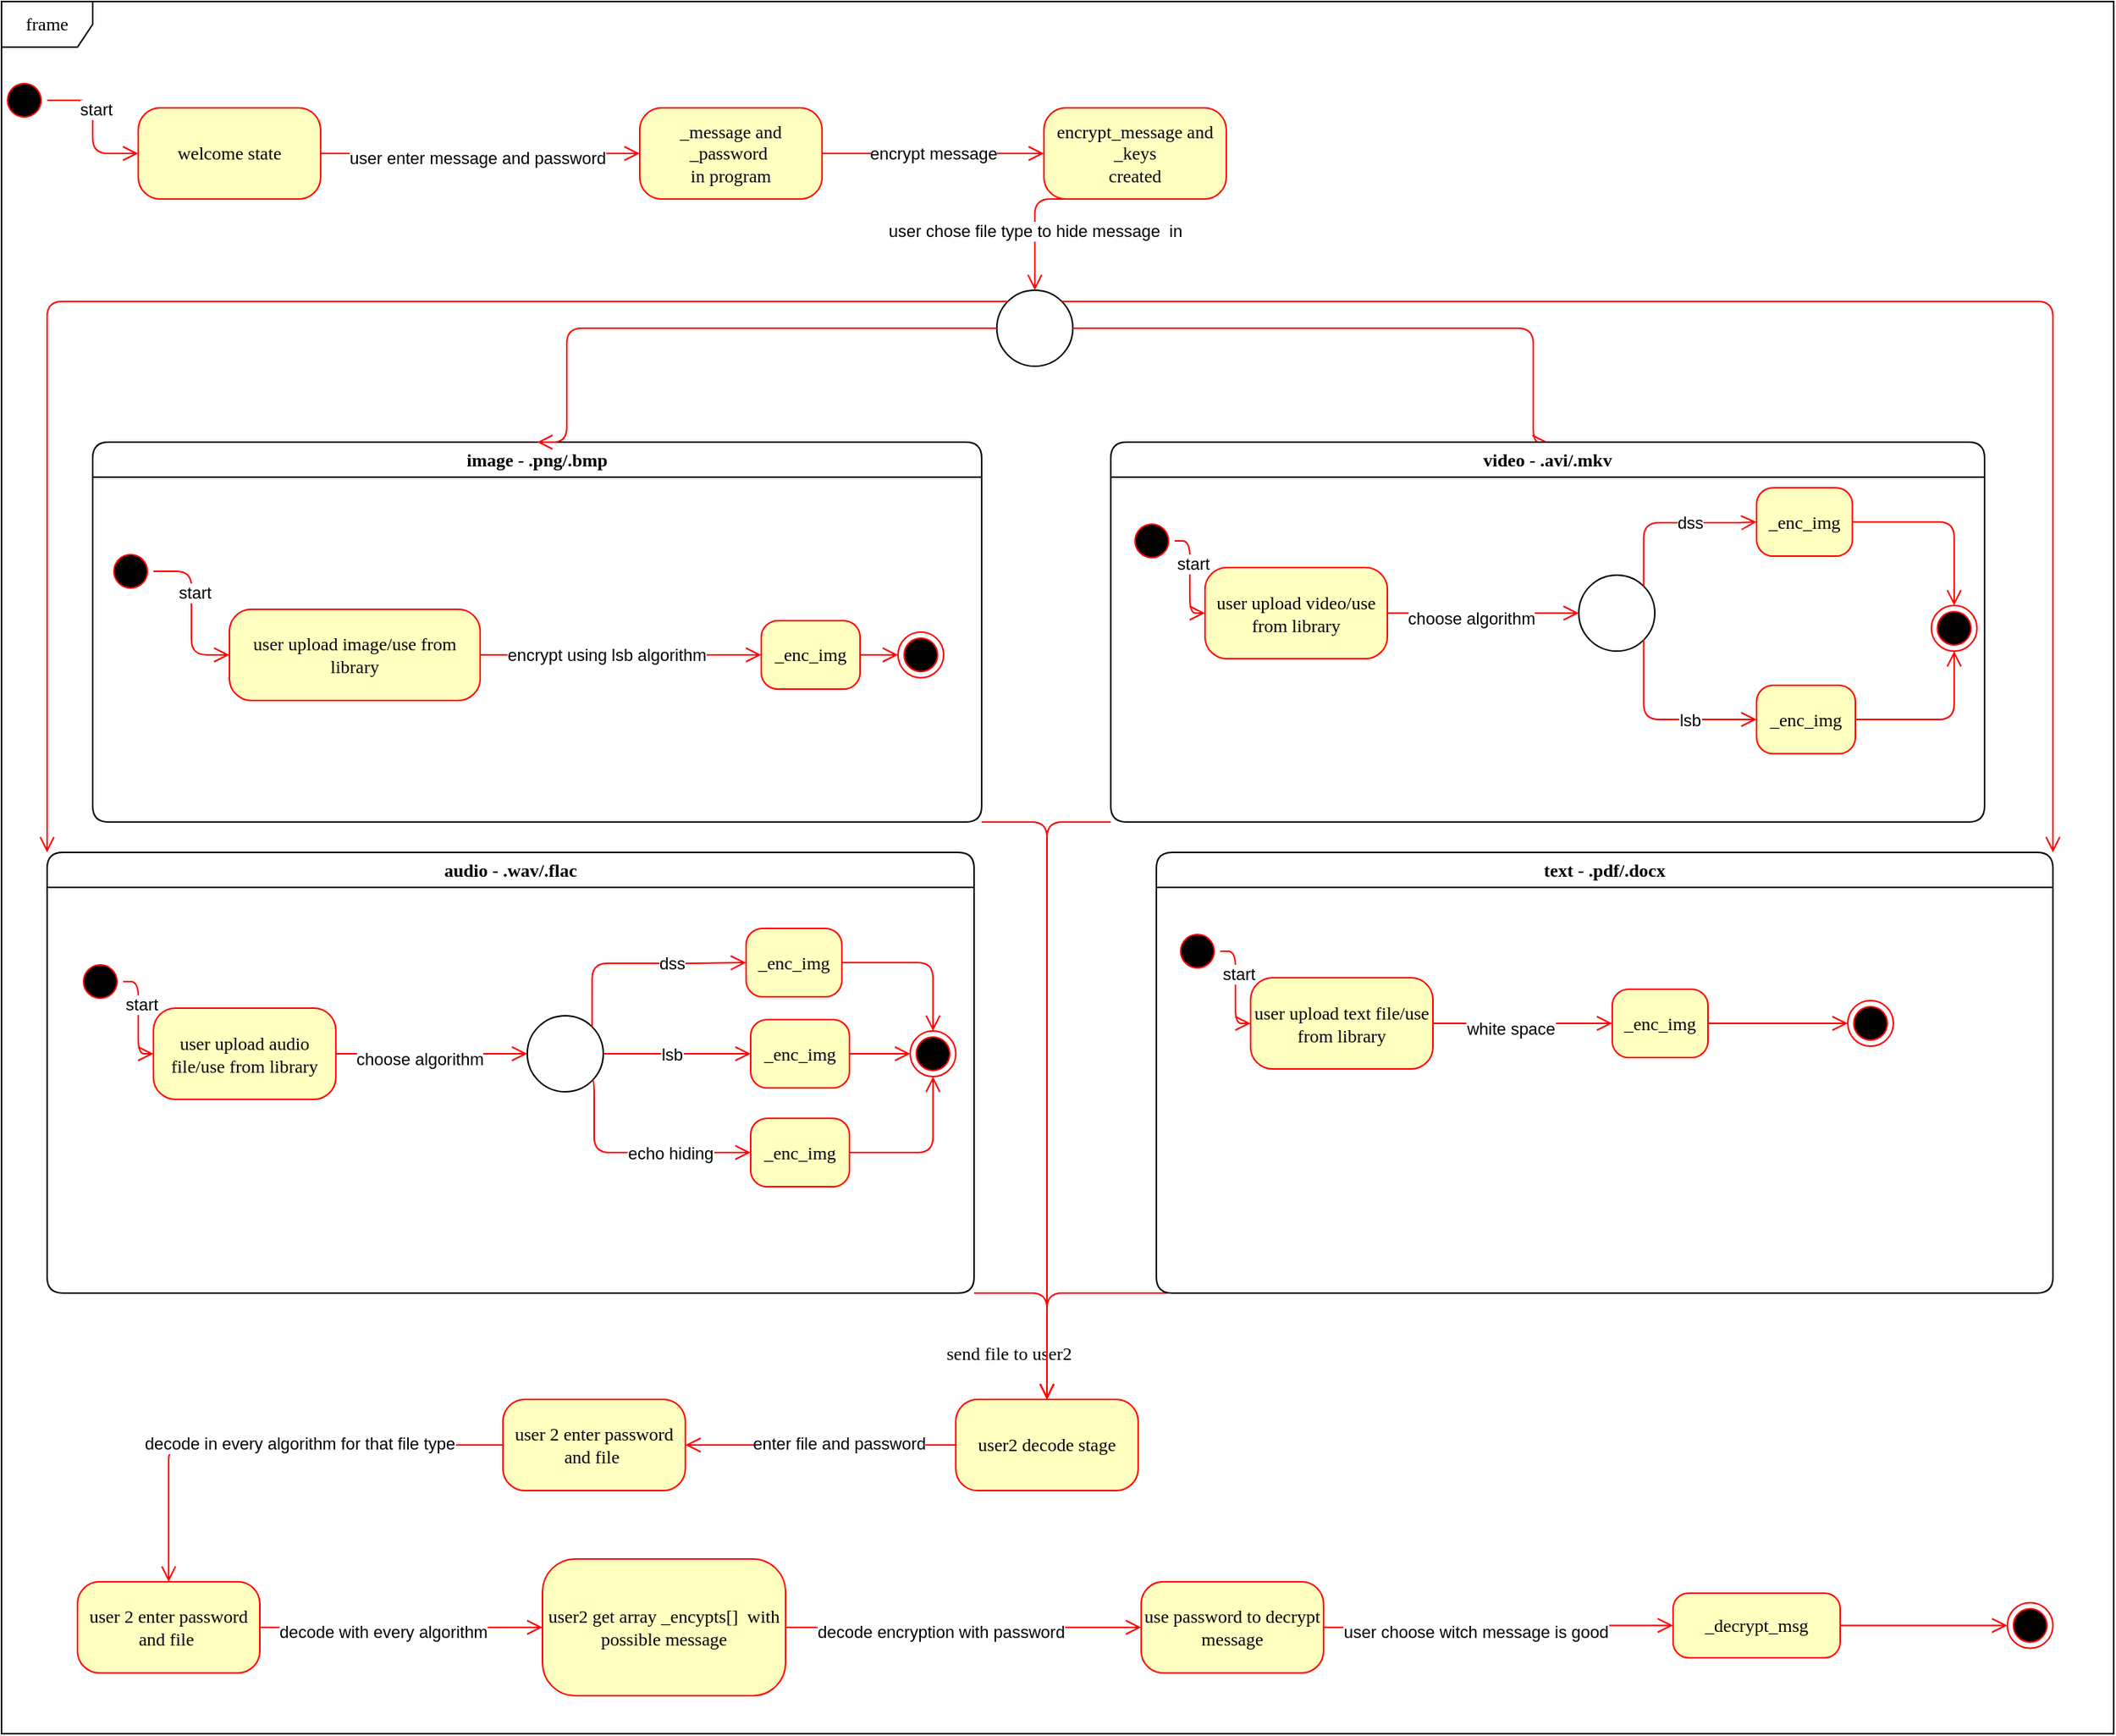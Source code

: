 <mxfile version="27.0.9">
  <diagram name="Page-1" id="58cdce13-f638-feb5-8d6f-7d28b1aa9fa0">
    <mxGraphModel dx="2684" dy="834" grid="1" gridSize="10" guides="1" tooltips="1" connect="1" arrows="1" fold="0" page="1" pageScale="1" pageWidth="1100" pageHeight="850" background="none" math="0" shadow="0">
      <root>
        <mxCell id="0" />
        <mxCell id="1" parent="0" />
        <mxCell id="2a3bc250acf0617d-8" value="frame" style="shape=umlFrame;whiteSpace=wrap;html=1;rounded=1;shadow=0;comic=0;labelBackgroundColor=none;strokeWidth=1;fontFamily=Verdana;fontSize=12;align=center;" parent="1" vertex="1">
          <mxGeometry x="-170" y="50" width="1390" height="1140" as="geometry" />
        </mxCell>
        <mxCell id="382b91b5511bd0f7-1" value="" style="ellipse;html=1;shape=startState;fillColor=#000000;strokeColor=#ff0000;rounded=1;shadow=0;comic=0;labelBackgroundColor=none;fontFamily=Verdana;fontSize=12;fontColor=#000000;align=center;direction=south;" parent="1" vertex="1">
          <mxGeometry x="-170" y="100" width="30" height="30" as="geometry" />
        </mxCell>
        <mxCell id="382b91b5511bd0f7-6" value="welcome state" style="rounded=1;whiteSpace=wrap;html=1;arcSize=24;fillColor=#ffffc0;strokeColor=#ff0000;shadow=0;comic=0;labelBackgroundColor=none;fontFamily=Verdana;fontSize=12;fontColor=#000000;align=center;" parent="1" vertex="1">
          <mxGeometry x="-80" y="120" width="120" height="60" as="geometry" />
        </mxCell>
        <mxCell id="3cde6dad864a17aa-3" style="edgeStyle=orthogonalEdgeStyle;html=1;exitX=1;exitY=0.5;entryX=0;entryY=0.5;labelBackgroundColor=none;endArrow=open;endSize=8;strokeColor=#ff0000;fontFamily=Verdana;fontSize=12;align=left;exitDx=0;exitDy=0;entryDx=0;entryDy=0;" parent="1" source="382b91b5511bd0f7-7" target="382b91b5511bd0f7-9" edge="1">
          <mxGeometry relative="1" as="geometry" />
        </mxCell>
        <mxCell id="bnfIQaxyl0gTqHExW7aB-7" value="encrypt message" style="edgeLabel;html=1;align=center;verticalAlign=middle;resizable=0;points=[];" parent="3cde6dad864a17aa-3" vertex="1" connectable="0">
          <mxGeometry x="-0.423" relative="1" as="geometry">
            <mxPoint x="31" as="offset" />
          </mxGeometry>
        </mxCell>
        <mxCell id="382b91b5511bd0f7-7" value="_message and _password&amp;nbsp;&lt;div&gt;in program&lt;/div&gt;" style="rounded=1;whiteSpace=wrap;html=1;arcSize=24;fillColor=#ffffc0;strokeColor=#ff0000;shadow=0;comic=0;labelBackgroundColor=none;fontFamily=Verdana;fontSize=12;fontColor=#000000;align=center;" parent="1" vertex="1">
          <mxGeometry x="250" y="120" width="120" height="60" as="geometry" />
        </mxCell>
        <mxCell id="382b91b5511bd0f7-9" value="encrypt_message and _keys&lt;div&gt;created&lt;/div&gt;" style="rounded=1;whiteSpace=wrap;html=1;arcSize=24;fillColor=#ffffc0;strokeColor=#ff0000;shadow=0;comic=0;labelBackgroundColor=none;fontFamily=Verdana;fontSize=12;fontColor=#000000;align=center;" parent="1" vertex="1">
          <mxGeometry x="516" y="120" width="120" height="60" as="geometry" />
        </mxCell>
        <mxCell id="2a3bc250acf0617d-9" style="edgeStyle=orthogonalEdgeStyle;html=1;labelBackgroundColor=none;endArrow=open;endSize=8;strokeColor=#ff0000;fontFamily=Verdana;fontSize=12;align=left;" parent="1" source="382b91b5511bd0f7-1" target="382b91b5511bd0f7-6" edge="1">
          <mxGeometry relative="1" as="geometry" />
        </mxCell>
        <mxCell id="bnfIQaxyl0gTqHExW7aB-6" value="start" style="edgeLabel;html=1;align=center;verticalAlign=middle;resizable=0;points=[];" parent="2a3bc250acf0617d-9" vertex="1" connectable="0">
          <mxGeometry x="-0.257" y="2" relative="1" as="geometry">
            <mxPoint as="offset" />
          </mxGeometry>
        </mxCell>
        <mxCell id="2a3bc250acf0617d-10" style="edgeStyle=orthogonalEdgeStyle;html=1;labelBackgroundColor=none;endArrow=open;endSize=8;strokeColor=#ff0000;fontFamily=Verdana;fontSize=12;align=left;entryX=0;entryY=0.5;exitX=1;exitY=0.5;exitDx=0;exitDy=0;" parent="1" source="382b91b5511bd0f7-6" target="382b91b5511bd0f7-7" edge="1">
          <mxGeometry relative="1" as="geometry" />
        </mxCell>
        <mxCell id="bnfIQaxyl0gTqHExW7aB-5" value="user enter message and password" style="edgeLabel;html=1;align=center;verticalAlign=middle;resizable=0;points=[];" parent="2a3bc250acf0617d-10" vertex="1" connectable="0">
          <mxGeometry x="-0.025" y="-3" relative="1" as="geometry">
            <mxPoint as="offset" />
          </mxGeometry>
        </mxCell>
        <mxCell id="bnfIQaxyl0gTqHExW7aB-8" value="" style="ellipse;whiteSpace=wrap;html=1;aspect=fixed;" parent="1" vertex="1">
          <mxGeometry x="485" y="240" width="50" height="50" as="geometry" />
        </mxCell>
        <mxCell id="bnfIQaxyl0gTqHExW7aB-9" style="edgeStyle=elbowEdgeStyle;html=1;labelBackgroundColor=none;endArrow=open;endSize=8;strokeColor=#ff0000;fontFamily=Verdana;fontSize=12;align=left;exitX=0.5;exitY=1;exitDx=0;exitDy=0;entryX=0.5;entryY=0;entryDx=0;entryDy=0;elbow=horizontal;" parent="1" source="382b91b5511bd0f7-9" target="bnfIQaxyl0gTqHExW7aB-8" edge="1">
          <mxGeometry relative="1" as="geometry">
            <mxPoint x="770" y="202.5" as="sourcePoint" />
            <mxPoint x="770" y="327.5" as="targetPoint" />
            <Array as="points">
              <mxPoint x="510" y="210" />
            </Array>
          </mxGeometry>
        </mxCell>
        <mxCell id="bnfIQaxyl0gTqHExW7aB-10" value="user chose file type to hide message&amp;nbsp; in" style="edgeLabel;html=1;align=center;verticalAlign=middle;resizable=0;points=[];" parent="bnfIQaxyl0gTqHExW7aB-9" vertex="1" connectable="0">
          <mxGeometry x="0.275" relative="1" as="geometry">
            <mxPoint y="6" as="offset" />
          </mxGeometry>
        </mxCell>
        <mxCell id="bnfIQaxyl0gTqHExW7aB-13" value="image - .png/.bmp" style="swimlane;whiteSpace=wrap;html=1;rounded=1;shadow=0;comic=0;labelBackgroundColor=none;strokeWidth=1;fontFamily=Verdana;fontSize=12;align=center;" parent="1" vertex="1">
          <mxGeometry x="-110" y="340" width="585" height="250" as="geometry" />
        </mxCell>
        <mxCell id="bnfIQaxyl0gTqHExW7aB-14" value="user upload image/use from library" style="rounded=1;whiteSpace=wrap;html=1;arcSize=24;fillColor=#ffffc0;strokeColor=#ff0000;shadow=0;comic=0;labelBackgroundColor=none;fontFamily=Verdana;fontSize=12;fontColor=#000000;align=center;" parent="bnfIQaxyl0gTqHExW7aB-13" vertex="1">
          <mxGeometry x="90" y="110" width="165" height="60" as="geometry" />
        </mxCell>
        <mxCell id="bnfIQaxyl0gTqHExW7aB-24" value="" style="ellipse;html=1;shape=startState;fillColor=#000000;strokeColor=#ff0000;rounded=1;shadow=0;comic=0;labelBackgroundColor=none;fontFamily=Verdana;fontSize=12;fontColor=#000000;align=center;direction=south;" parent="bnfIQaxyl0gTqHExW7aB-13" vertex="1">
          <mxGeometry x="10" y="70" width="30" height="30" as="geometry" />
        </mxCell>
        <mxCell id="bnfIQaxyl0gTqHExW7aB-25" style="edgeStyle=orthogonalEdgeStyle;html=1;labelBackgroundColor=none;endArrow=open;endSize=8;strokeColor=#ff0000;fontFamily=Verdana;fontSize=12;align=left;entryX=0;entryY=0.5;entryDx=0;entryDy=0;" parent="bnfIQaxyl0gTqHExW7aB-13" source="bnfIQaxyl0gTqHExW7aB-24" target="bnfIQaxyl0gTqHExW7aB-14" edge="1">
          <mxGeometry relative="1" as="geometry">
            <mxPoint x="250" y="45" as="targetPoint" />
          </mxGeometry>
        </mxCell>
        <mxCell id="bnfIQaxyl0gTqHExW7aB-26" value="start" style="edgeLabel;html=1;align=center;verticalAlign=middle;resizable=0;points=[];" parent="bnfIQaxyl0gTqHExW7aB-25" vertex="1" connectable="0">
          <mxGeometry x="-0.257" y="2" relative="1" as="geometry">
            <mxPoint as="offset" />
          </mxGeometry>
        </mxCell>
        <mxCell id="bnfIQaxyl0gTqHExW7aB-32" value="_enc_img" style="rounded=1;whiteSpace=wrap;html=1;arcSize=24;fillColor=#ffffc0;strokeColor=#ff0000;shadow=0;comic=0;labelBackgroundColor=none;fontFamily=Verdana;fontSize=12;fontColor=#000000;align=center;" parent="bnfIQaxyl0gTqHExW7aB-13" vertex="1">
          <mxGeometry x="440" y="117.5" width="65" height="45" as="geometry" />
        </mxCell>
        <mxCell id="bnfIQaxyl0gTqHExW7aB-35" style="edgeStyle=orthogonalEdgeStyle;html=1;labelBackgroundColor=none;endArrow=open;endSize=8;strokeColor=#ff0000;fontFamily=Verdana;fontSize=12;align=left;entryX=0;entryY=0.5;entryDx=0;entryDy=0;exitX=1;exitY=0.5;exitDx=0;exitDy=0;" parent="bnfIQaxyl0gTqHExW7aB-13" source="bnfIQaxyl0gTqHExW7aB-14" target="bnfIQaxyl0gTqHExW7aB-32" edge="1">
          <mxGeometry relative="1" as="geometry">
            <mxPoint x="230" y="120" as="targetPoint" />
            <mxPoint x="235" y="135" as="sourcePoint" />
          </mxGeometry>
        </mxCell>
        <mxCell id="bnfIQaxyl0gTqHExW7aB-37" value="encrypt using lsb algorithm" style="edgeLabel;html=1;align=center;verticalAlign=middle;resizable=0;points=[];" parent="bnfIQaxyl0gTqHExW7aB-35" vertex="1" connectable="0">
          <mxGeometry x="-0.125" y="-5" relative="1" as="geometry">
            <mxPoint x="2" y="-5" as="offset" />
          </mxGeometry>
        </mxCell>
        <mxCell id="bnfIQaxyl0gTqHExW7aB-39" value="" style="ellipse;html=1;shape=endState;fillColor=#000000;strokeColor=#ff0000;rounded=1;shadow=0;comic=0;labelBackgroundColor=none;fontFamily=Verdana;fontSize=12;fontColor=#000000;align=center;" parent="bnfIQaxyl0gTqHExW7aB-13" vertex="1">
          <mxGeometry x="530" y="125" width="30" height="30" as="geometry" />
        </mxCell>
        <mxCell id="e0onVrtWX7vfqXptZFm4-30" style="edgeStyle=orthogonalEdgeStyle;html=1;labelBackgroundColor=none;endArrow=open;endSize=8;strokeColor=#ff0000;fontFamily=Verdana;fontSize=12;align=left;entryX=0;entryY=0.5;entryDx=0;entryDy=0;exitX=1;exitY=0.5;exitDx=0;exitDy=0;" edge="1" parent="bnfIQaxyl0gTqHExW7aB-13" source="bnfIQaxyl0gTqHExW7aB-32" target="bnfIQaxyl0gTqHExW7aB-39">
          <mxGeometry relative="1" as="geometry">
            <mxPoint x="440" y="150" as="targetPoint" />
            <mxPoint x="385" y="100" as="sourcePoint" />
          </mxGeometry>
        </mxCell>
        <mxCell id="bnfIQaxyl0gTqHExW7aB-15" value="audio - .wav/.flac" style="swimlane;whiteSpace=wrap;html=1;rounded=1;shadow=0;comic=0;labelBackgroundColor=none;strokeWidth=1;fontFamily=Verdana;fontSize=12;align=center;" parent="1" vertex="1">
          <mxGeometry x="-140" y="610" width="610" height="290" as="geometry" />
        </mxCell>
        <mxCell id="e0onVrtWX7vfqXptZFm4-23" value="_enc_img" style="rounded=1;whiteSpace=wrap;html=1;arcSize=24;fillColor=#ffffc0;strokeColor=#ff0000;shadow=0;comic=0;labelBackgroundColor=none;fontFamily=Verdana;fontSize=12;fontColor=#000000;align=center;" vertex="1" parent="bnfIQaxyl0gTqHExW7aB-15">
          <mxGeometry x="460" y="50" width="63" height="45" as="geometry" />
        </mxCell>
        <mxCell id="e0onVrtWX7vfqXptZFm4-17" value="" style="ellipse;html=1;shape=startState;fillColor=#000000;strokeColor=#ff0000;rounded=1;shadow=0;comic=0;labelBackgroundColor=none;fontFamily=Verdana;fontSize=12;fontColor=#000000;align=center;direction=south;" vertex="1" parent="bnfIQaxyl0gTqHExW7aB-15">
          <mxGeometry x="20" y="70" width="30" height="30" as="geometry" />
        </mxCell>
        <mxCell id="e0onVrtWX7vfqXptZFm4-16" value="user upload audio file/use from library" style="rounded=1;whiteSpace=wrap;html=1;arcSize=24;fillColor=#ffffc0;strokeColor=#ff0000;shadow=0;comic=0;labelBackgroundColor=none;fontFamily=Verdana;fontSize=12;fontColor=#000000;align=center;" vertex="1" parent="bnfIQaxyl0gTqHExW7aB-15">
          <mxGeometry x="70" y="102.5" width="120" height="60" as="geometry" />
        </mxCell>
        <mxCell id="e0onVrtWX7vfqXptZFm4-18" style="edgeStyle=orthogonalEdgeStyle;html=1;labelBackgroundColor=none;endArrow=open;endSize=8;strokeColor=#ff0000;fontFamily=Verdana;fontSize=12;align=left;entryX=0;entryY=0.5;entryDx=0;entryDy=0;" edge="1" parent="bnfIQaxyl0gTqHExW7aB-15" source="e0onVrtWX7vfqXptZFm4-17" target="e0onVrtWX7vfqXptZFm4-16">
          <mxGeometry relative="1" as="geometry">
            <mxPoint x="290" y="85" as="targetPoint" />
          </mxGeometry>
        </mxCell>
        <mxCell id="e0onVrtWX7vfqXptZFm4-19" value="start" style="edgeLabel;html=1;align=center;verticalAlign=middle;resizable=0;points=[];" vertex="1" connectable="0" parent="e0onVrtWX7vfqXptZFm4-18">
          <mxGeometry x="-0.257" y="2" relative="1" as="geometry">
            <mxPoint as="offset" />
          </mxGeometry>
        </mxCell>
        <mxCell id="e0onVrtWX7vfqXptZFm4-197" value="" style="ellipse;html=1;shape=endState;fillColor=#000000;strokeColor=#ff0000;rounded=1;shadow=0;comic=0;labelBackgroundColor=none;fontFamily=Verdana;fontSize=12;fontColor=#000000;align=center;" vertex="1" parent="bnfIQaxyl0gTqHExW7aB-15">
          <mxGeometry x="568" y="117.5" width="30" height="30" as="geometry" />
        </mxCell>
        <mxCell id="e0onVrtWX7vfqXptZFm4-199" style="edgeStyle=orthogonalEdgeStyle;html=1;labelBackgroundColor=none;endArrow=open;endSize=8;strokeColor=#ff0000;fontFamily=Verdana;fontSize=12;align=left;entryX=0.5;entryY=0;entryDx=0;entryDy=0;exitX=1;exitY=0.5;exitDx=0;exitDy=0;" edge="1" parent="bnfIQaxyl0gTqHExW7aB-15" source="e0onVrtWX7vfqXptZFm4-23" target="e0onVrtWX7vfqXptZFm4-197">
          <mxGeometry relative="1" as="geometry">
            <mxPoint x="590" y="100" as="targetPoint" />
            <mxPoint x="550" y="100" as="sourcePoint" />
          </mxGeometry>
        </mxCell>
        <mxCell id="bnfIQaxyl0gTqHExW7aB-19" style="edgeStyle=elbowEdgeStyle;html=1;labelBackgroundColor=none;endArrow=open;endSize=8;strokeColor=#ff0000;fontFamily=Verdana;fontSize=12;align=left;exitX=0;exitY=0.5;exitDx=0;exitDy=0;entryX=0.5;entryY=0;entryDx=0;entryDy=0;elbow=horizontal;" parent="1" source="bnfIQaxyl0gTqHExW7aB-8" target="bnfIQaxyl0gTqHExW7aB-13" edge="1">
          <mxGeometry relative="1" as="geometry">
            <mxPoint x="710" y="245" as="sourcePoint" />
            <mxPoint x="710" y="325" as="targetPoint" />
            <Array as="points">
              <mxPoint x="202" y="310" />
            </Array>
          </mxGeometry>
        </mxCell>
        <mxCell id="bnfIQaxyl0gTqHExW7aB-21" style="edgeStyle=elbowEdgeStyle;html=1;labelBackgroundColor=none;endArrow=open;endSize=8;strokeColor=#ff0000;fontFamily=Verdana;fontSize=12;align=left;exitX=0;exitY=0;exitDx=0;exitDy=0;entryX=0;entryY=0;entryDx=0;entryDy=0;elbow=horizontal;" parent="1" source="bnfIQaxyl0gTqHExW7aB-8" target="bnfIQaxyl0gTqHExW7aB-15" edge="1">
          <mxGeometry relative="1" as="geometry">
            <mxPoint x="580" y="250" as="sourcePoint" />
            <mxPoint x="488" y="305" as="targetPoint" />
            <Array as="points">
              <mxPoint x="-140" y="440" />
            </Array>
          </mxGeometry>
        </mxCell>
        <mxCell id="bnfIQaxyl0gTqHExW7aB-22" style="edgeStyle=elbowEdgeStyle;html=1;labelBackgroundColor=none;endArrow=open;endSize=8;strokeColor=#ff0000;fontFamily=Verdana;fontSize=12;align=left;exitX=1;exitY=0.5;exitDx=0;exitDy=0;entryX=0.5;entryY=0;entryDx=0;entryDy=0;elbow=horizontal;" parent="1" source="bnfIQaxyl0gTqHExW7aB-8" target="bnfIQaxyl0gTqHExW7aB-17" edge="1">
          <mxGeometry relative="1" as="geometry">
            <mxPoint x="812" y="300" as="sourcePoint" />
            <mxPoint x="720" y="355" as="targetPoint" />
            <Array as="points">
              <mxPoint x="838" y="310" />
            </Array>
          </mxGeometry>
        </mxCell>
        <mxCell id="bnfIQaxyl0gTqHExW7aB-23" style="edgeStyle=elbowEdgeStyle;html=1;labelBackgroundColor=none;endArrow=open;endSize=8;strokeColor=#ff0000;fontFamily=Verdana;fontSize=12;align=left;exitX=1;exitY=0;exitDx=0;exitDy=0;entryX=1;entryY=0;entryDx=0;entryDy=0;elbow=horizontal;" parent="1" source="bnfIQaxyl0gTqHExW7aB-8" target="e0onVrtWX7vfqXptZFm4-175" edge="1">
          <mxGeometry relative="1" as="geometry">
            <mxPoint x="1032" y="300" as="sourcePoint" />
            <mxPoint x="2140" y="610" as="targetPoint" />
            <Array as="points">
              <mxPoint x="1180" y="470" />
            </Array>
          </mxGeometry>
        </mxCell>
        <mxCell id="bnfIQaxyl0gTqHExW7aB-44" value="send file to user2" style="edgeStyle=orthogonalEdgeStyle;html=1;labelBackgroundColor=none;endArrow=open;endSize=8;strokeColor=#ff0000;fontFamily=Verdana;fontSize=12;align=left;entryX=0.5;entryY=0;entryDx=0;entryDy=0;exitX=1;exitY=1;exitDx=0;exitDy=0;" parent="1" edge="1">
          <mxGeometry x="0.79" y="-68" relative="1" as="geometry">
            <mxPoint x="518" y="986.0" as="targetPoint" />
            <mxPoint x="475" y="590" as="sourcePoint" />
            <Array as="points">
              <mxPoint x="518" y="590" />
            </Array>
            <mxPoint as="offset" />
          </mxGeometry>
        </mxCell>
        <mxCell id="bnfIQaxyl0gTqHExW7aB-45" value="user2 decode stage" style="rounded=1;whiteSpace=wrap;html=1;arcSize=24;fillColor=#ffffc0;strokeColor=#ff0000;shadow=0;comic=0;labelBackgroundColor=none;fontFamily=Verdana;fontSize=12;fontColor=#000000;align=center;" parent="1" vertex="1">
          <mxGeometry x="458" y="970" width="120" height="60" as="geometry" />
        </mxCell>
        <mxCell id="bnfIQaxyl0gTqHExW7aB-17" value="video - .avi/.mkv" style="swimlane;whiteSpace=wrap;html=1;rounded=1;shadow=0;comic=0;labelBackgroundColor=none;strokeWidth=1;fontFamily=Verdana;fontSize=12;align=center;" parent="1" vertex="1">
          <mxGeometry x="560" y="340" width="575" height="250" as="geometry" />
        </mxCell>
        <mxCell id="e0onVrtWX7vfqXptZFm4-110" value="_enc_img" style="rounded=1;whiteSpace=wrap;html=1;arcSize=24;fillColor=#ffffc0;strokeColor=#ff0000;shadow=0;comic=0;labelBackgroundColor=none;fontFamily=Verdana;fontSize=12;fontColor=#000000;align=center;" vertex="1" parent="bnfIQaxyl0gTqHExW7aB-17">
          <mxGeometry x="425" y="30" width="63" height="45" as="geometry" />
        </mxCell>
        <mxCell id="e0onVrtWX7vfqXptZFm4-111" value="" style="ellipse;html=1;shape=startState;fillColor=#000000;strokeColor=#ff0000;rounded=1;shadow=0;comic=0;labelBackgroundColor=none;fontFamily=Verdana;fontSize=12;fontColor=#000000;align=center;direction=south;" vertex="1" parent="bnfIQaxyl0gTqHExW7aB-17">
          <mxGeometry x="12" y="50" width="30" height="30" as="geometry" />
        </mxCell>
        <mxCell id="e0onVrtWX7vfqXptZFm4-112" value="user upload video/use from library" style="rounded=1;whiteSpace=wrap;html=1;arcSize=24;fillColor=#ffffc0;strokeColor=#ff0000;shadow=0;comic=0;labelBackgroundColor=none;fontFamily=Verdana;fontSize=12;fontColor=#000000;align=center;" vertex="1" parent="bnfIQaxyl0gTqHExW7aB-17">
          <mxGeometry x="62" y="82.5" width="120" height="60" as="geometry" />
        </mxCell>
        <mxCell id="e0onVrtWX7vfqXptZFm4-113" style="edgeStyle=orthogonalEdgeStyle;html=1;labelBackgroundColor=none;endArrow=open;endSize=8;strokeColor=#ff0000;fontFamily=Verdana;fontSize=12;align=left;entryX=0;entryY=0.5;entryDx=0;entryDy=0;" edge="1" parent="bnfIQaxyl0gTqHExW7aB-17" source="e0onVrtWX7vfqXptZFm4-111" target="e0onVrtWX7vfqXptZFm4-112">
          <mxGeometry relative="1" as="geometry">
            <mxPoint x="282" y="65" as="targetPoint" />
          </mxGeometry>
        </mxCell>
        <mxCell id="e0onVrtWX7vfqXptZFm4-114" value="start" style="edgeLabel;html=1;align=center;verticalAlign=middle;resizable=0;points=[];" vertex="1" connectable="0" parent="e0onVrtWX7vfqXptZFm4-113">
          <mxGeometry x="-0.257" y="2" relative="1" as="geometry">
            <mxPoint as="offset" />
          </mxGeometry>
        </mxCell>
        <mxCell id="e0onVrtWX7vfqXptZFm4-115" value="_enc_img" style="rounded=1;whiteSpace=wrap;html=1;arcSize=24;fillColor=#ffffc0;strokeColor=#ff0000;shadow=0;comic=0;labelBackgroundColor=none;fontFamily=Verdana;fontSize=12;fontColor=#000000;align=center;" vertex="1" parent="bnfIQaxyl0gTqHExW7aB-17">
          <mxGeometry x="425" y="160" width="65" height="45" as="geometry" />
        </mxCell>
        <mxCell id="e0onVrtWX7vfqXptZFm4-116" value="" style="ellipse;whiteSpace=wrap;html=1;aspect=fixed;" vertex="1" parent="bnfIQaxyl0gTqHExW7aB-17">
          <mxGeometry x="308" y="87.5" width="50" height="50" as="geometry" />
        </mxCell>
        <mxCell id="e0onVrtWX7vfqXptZFm4-117" style="edgeStyle=orthogonalEdgeStyle;html=1;labelBackgroundColor=none;endArrow=open;endSize=8;strokeColor=#ff0000;fontFamily=Verdana;fontSize=12;align=left;entryX=0;entryY=0.5;entryDx=0;entryDy=0;exitX=1;exitY=0.5;exitDx=0;exitDy=0;" edge="1" parent="bnfIQaxyl0gTqHExW7aB-17" source="e0onVrtWX7vfqXptZFm4-112" target="e0onVrtWX7vfqXptZFm4-116">
          <mxGeometry relative="1" as="geometry">
            <mxPoint x="287" y="165" as="targetPoint" />
            <mxPoint x="222" y="120" as="sourcePoint" />
          </mxGeometry>
        </mxCell>
        <mxCell id="e0onVrtWX7vfqXptZFm4-118" value="choose algorithm" style="edgeLabel;html=1;align=center;verticalAlign=middle;resizable=0;points=[];" vertex="1" connectable="0" parent="e0onVrtWX7vfqXptZFm4-117">
          <mxGeometry x="-0.133" y="-2" relative="1" as="geometry">
            <mxPoint y="1" as="offset" />
          </mxGeometry>
        </mxCell>
        <mxCell id="e0onVrtWX7vfqXptZFm4-119" style="edgeStyle=orthogonalEdgeStyle;html=1;labelBackgroundColor=none;endArrow=open;endSize=8;strokeColor=#ff0000;fontFamily=Verdana;fontSize=12;align=left;entryX=0;entryY=0.5;entryDx=0;entryDy=0;exitX=1;exitY=1;exitDx=0;exitDy=0;" edge="1" parent="bnfIQaxyl0gTqHExW7aB-17" source="e0onVrtWX7vfqXptZFm4-116" target="e0onVrtWX7vfqXptZFm4-115">
          <mxGeometry relative="1" as="geometry">
            <mxPoint x="-424" y="30" as="targetPoint" />
            <mxPoint x="-454" y="95" as="sourcePoint" />
            <Array as="points">
              <mxPoint x="351" y="183" />
            </Array>
          </mxGeometry>
        </mxCell>
        <mxCell id="e0onVrtWX7vfqXptZFm4-120" value="lsb" style="edgeLabel;html=1;align=center;verticalAlign=middle;resizable=0;points=[];" vertex="1" connectable="0" parent="e0onVrtWX7vfqXptZFm4-119">
          <mxGeometry x="-0.125" y="-5" relative="1" as="geometry">
            <mxPoint x="27" y="-5" as="offset" />
          </mxGeometry>
        </mxCell>
        <mxCell id="e0onVrtWX7vfqXptZFm4-121" style="edgeStyle=orthogonalEdgeStyle;html=1;labelBackgroundColor=none;endArrow=open;endSize=8;strokeColor=#ff0000;fontFamily=Verdana;fontSize=12;align=left;entryX=0;entryY=0.5;entryDx=0;entryDy=0;exitX=1;exitY=0;exitDx=0;exitDy=0;" edge="1" parent="bnfIQaxyl0gTqHExW7aB-17" source="e0onVrtWX7vfqXptZFm4-116" target="e0onVrtWX7vfqXptZFm4-110">
          <mxGeometry relative="1" as="geometry">
            <mxPoint x="366" y="150" as="targetPoint" />
            <mxPoint x="346" y="130" as="sourcePoint" />
            <Array as="points">
              <mxPoint x="351" y="53" />
              <mxPoint x="415" y="53" />
            </Array>
          </mxGeometry>
        </mxCell>
        <mxCell id="e0onVrtWX7vfqXptZFm4-122" value="dss" style="edgeLabel;html=1;align=center;verticalAlign=middle;resizable=0;points=[];" vertex="1" connectable="0" parent="e0onVrtWX7vfqXptZFm4-121">
          <mxGeometry x="-0.184" y="-3" relative="1" as="geometry">
            <mxPoint x="24" y="-3" as="offset" />
          </mxGeometry>
        </mxCell>
        <mxCell id="e0onVrtWX7vfqXptZFm4-206" value="" style="ellipse;html=1;shape=endState;fillColor=#000000;strokeColor=#ff0000;rounded=1;shadow=0;comic=0;labelBackgroundColor=none;fontFamily=Verdana;fontSize=12;fontColor=#000000;align=center;" vertex="1" parent="bnfIQaxyl0gTqHExW7aB-17">
          <mxGeometry x="540" y="107.5" width="30" height="30" as="geometry" />
        </mxCell>
        <mxCell id="e0onVrtWX7vfqXptZFm4-207" style="edgeStyle=orthogonalEdgeStyle;html=1;labelBackgroundColor=none;endArrow=open;endSize=8;strokeColor=#ff0000;fontFamily=Verdana;fontSize=12;align=left;entryX=0.5;entryY=0;entryDx=0;entryDy=0;exitX=1;exitY=0.5;exitDx=0;exitDy=0;" edge="1" parent="bnfIQaxyl0gTqHExW7aB-17" target="e0onVrtWX7vfqXptZFm4-206" source="e0onVrtWX7vfqXptZFm4-110">
          <mxGeometry relative="1" as="geometry">
            <mxPoint x="450" y="95" as="targetPoint" />
            <mxPoint x="500" y="85.5" as="sourcePoint" />
          </mxGeometry>
        </mxCell>
        <mxCell id="e0onVrtWX7vfqXptZFm4-208" style="edgeStyle=orthogonalEdgeStyle;html=1;labelBackgroundColor=none;endArrow=open;endSize=8;strokeColor=#ff0000;fontFamily=Verdana;fontSize=12;align=left;entryX=0.5;entryY=1;entryDx=0;entryDy=0;exitX=1;exitY=0.5;exitDx=0;exitDy=0;" edge="1" parent="bnfIQaxyl0gTqHExW7aB-17" source="e0onVrtWX7vfqXptZFm4-115" target="e0onVrtWX7vfqXptZFm4-206">
          <mxGeometry relative="1" as="geometry">
            <mxPoint x="597" y="137" as="targetPoint" />
            <mxPoint x="530" y="120" as="sourcePoint" />
          </mxGeometry>
        </mxCell>
        <mxCell id="e0onVrtWX7vfqXptZFm4-20" value="_enc_img" style="rounded=1;whiteSpace=wrap;html=1;arcSize=24;fillColor=#ffffc0;strokeColor=#ff0000;shadow=0;comic=0;labelBackgroundColor=none;fontFamily=Verdana;fontSize=12;fontColor=#000000;align=center;" vertex="1" parent="1">
          <mxGeometry x="323" y="720" width="65" height="45" as="geometry" />
        </mxCell>
        <mxCell id="e0onVrtWX7vfqXptZFm4-21" value="" style="ellipse;whiteSpace=wrap;html=1;aspect=fixed;" vertex="1" parent="1">
          <mxGeometry x="176" y="717.5" width="50" height="50" as="geometry" />
        </mxCell>
        <mxCell id="e0onVrtWX7vfqXptZFm4-22" style="edgeStyle=orthogonalEdgeStyle;html=1;labelBackgroundColor=none;endArrow=open;endSize=8;strokeColor=#ff0000;fontFamily=Verdana;fontSize=12;align=left;entryX=0;entryY=0.5;entryDx=0;entryDy=0;exitX=1;exitY=0.5;exitDx=0;exitDy=0;" edge="1" parent="1" source="e0onVrtWX7vfqXptZFm4-16" target="e0onVrtWX7vfqXptZFm4-21">
          <mxGeometry relative="1" as="geometry">
            <mxPoint x="155" y="795" as="targetPoint" />
            <mxPoint x="90" y="750" as="sourcePoint" />
          </mxGeometry>
        </mxCell>
        <mxCell id="e0onVrtWX7vfqXptZFm4-40" value="choose algorithm" style="edgeLabel;html=1;align=center;verticalAlign=middle;resizable=0;points=[];" vertex="1" connectable="0" parent="e0onVrtWX7vfqXptZFm4-22">
          <mxGeometry x="-0.133" y="-2" relative="1" as="geometry">
            <mxPoint y="1" as="offset" />
          </mxGeometry>
        </mxCell>
        <mxCell id="e0onVrtWX7vfqXptZFm4-24" style="edgeStyle=orthogonalEdgeStyle;html=1;labelBackgroundColor=none;endArrow=open;endSize=8;strokeColor=#ff0000;fontFamily=Verdana;fontSize=12;align=left;entryX=0;entryY=0.5;entryDx=0;entryDy=0;exitX=1;exitY=0.5;exitDx=0;exitDy=0;" edge="1" parent="1" source="e0onVrtWX7vfqXptZFm4-21" target="e0onVrtWX7vfqXptZFm4-20">
          <mxGeometry relative="1" as="geometry">
            <mxPoint x="-556" y="660" as="targetPoint" />
            <mxPoint x="-586" y="725" as="sourcePoint" />
          </mxGeometry>
        </mxCell>
        <mxCell id="e0onVrtWX7vfqXptZFm4-25" value="lsb" style="edgeLabel;html=1;align=center;verticalAlign=middle;resizable=0;points=[];" vertex="1" connectable="0" parent="e0onVrtWX7vfqXptZFm4-24">
          <mxGeometry x="-0.125" y="-5" relative="1" as="geometry">
            <mxPoint x="2" y="-5" as="offset" />
          </mxGeometry>
        </mxCell>
        <mxCell id="e0onVrtWX7vfqXptZFm4-26" style="edgeStyle=orthogonalEdgeStyle;html=1;labelBackgroundColor=none;endArrow=open;endSize=8;strokeColor=#ff0000;fontFamily=Verdana;fontSize=12;align=left;entryX=0;entryY=0.5;entryDx=0;entryDy=0;exitX=1;exitY=0;exitDx=0;exitDy=0;" edge="1" parent="1" source="e0onVrtWX7vfqXptZFm4-21" target="e0onVrtWX7vfqXptZFm4-23">
          <mxGeometry relative="1" as="geometry">
            <mxPoint x="234" y="780" as="targetPoint" />
            <mxPoint x="214" y="760" as="sourcePoint" />
            <Array as="points">
              <mxPoint x="219" y="683" />
              <mxPoint x="283" y="683" />
            </Array>
          </mxGeometry>
        </mxCell>
        <mxCell id="e0onVrtWX7vfqXptZFm4-27" value="dss" style="edgeLabel;html=1;align=center;verticalAlign=middle;resizable=0;points=[];" vertex="1" connectable="0" parent="e0onVrtWX7vfqXptZFm4-26">
          <mxGeometry x="-0.184" y="-3" relative="1" as="geometry">
            <mxPoint x="35" y="-3" as="offset" />
          </mxGeometry>
        </mxCell>
        <mxCell id="e0onVrtWX7vfqXptZFm4-33" value="_enc_img" style="rounded=1;whiteSpace=wrap;html=1;arcSize=24;fillColor=#ffffc0;strokeColor=#ff0000;shadow=0;comic=0;labelBackgroundColor=none;fontFamily=Verdana;fontSize=12;fontColor=#000000;align=center;" vertex="1" parent="1">
          <mxGeometry x="323" y="785" width="65" height="45" as="geometry" />
        </mxCell>
        <mxCell id="e0onVrtWX7vfqXptZFm4-34" style="edgeStyle=orthogonalEdgeStyle;html=1;labelBackgroundColor=none;endArrow=open;endSize=8;strokeColor=#ff0000;fontFamily=Verdana;fontSize=12;align=left;entryX=0;entryY=0.5;entryDx=0;entryDy=0;exitX=1;exitY=1;exitDx=0;exitDy=0;" edge="1" parent="1" target="e0onVrtWX7vfqXptZFm4-33" source="e0onVrtWX7vfqXptZFm4-21">
          <mxGeometry relative="1" as="geometry">
            <mxPoint x="-556" y="725" as="targetPoint" />
            <mxPoint x="164" y="770" as="sourcePoint" />
            <Array as="points">
              <mxPoint x="220" y="760" />
              <mxPoint x="220" y="808" />
            </Array>
          </mxGeometry>
        </mxCell>
        <mxCell id="e0onVrtWX7vfqXptZFm4-35" value="echo hiding" style="edgeLabel;html=1;align=center;verticalAlign=middle;resizable=0;points=[];" vertex="1" connectable="0" parent="e0onVrtWX7vfqXptZFm4-34">
          <mxGeometry x="-0.125" y="-5" relative="1" as="geometry">
            <mxPoint x="32" y="-5" as="offset" />
          </mxGeometry>
        </mxCell>
        <mxCell id="e0onVrtWX7vfqXptZFm4-41" value="" style="edgeStyle=orthogonalEdgeStyle;html=1;labelBackgroundColor=none;endArrow=open;endSize=8;strokeColor=#ff0000;fontFamily=Verdana;fontSize=12;align=left;entryX=0.5;entryY=0;entryDx=0;entryDy=0;exitX=1;exitY=1;exitDx=0;exitDy=0;" edge="1" parent="1" source="bnfIQaxyl0gTqHExW7aB-15" target="bnfIQaxyl0gTqHExW7aB-45">
          <mxGeometry relative="1" as="geometry">
            <mxPoint x="545" y="1210" as="targetPoint" />
            <mxPoint x="430" y="850" as="sourcePoint" />
            <Array as="points">
              <mxPoint x="518" y="900" />
            </Array>
          </mxGeometry>
        </mxCell>
        <mxCell id="e0onVrtWX7vfqXptZFm4-42" value="" style="edgeStyle=orthogonalEdgeStyle;html=1;labelBackgroundColor=none;endArrow=open;endSize=8;strokeColor=#ff0000;fontFamily=Verdana;fontSize=12;align=left;entryX=0.5;entryY=0;entryDx=0;entryDy=0;exitX=0;exitY=1;exitDx=0;exitDy=0;" edge="1" parent="1" source="e0onVrtWX7vfqXptZFm4-175" target="bnfIQaxyl0gTqHExW7aB-45">
          <mxGeometry relative="1" as="geometry">
            <mxPoint x="858" y="1096" as="targetPoint" />
            <mxPoint x="620" y="1480" as="sourcePoint" />
            <Array as="points">
              <mxPoint x="600" y="900" />
              <mxPoint x="518" y="900" />
            </Array>
          </mxGeometry>
        </mxCell>
        <mxCell id="e0onVrtWX7vfqXptZFm4-43" value="" style="edgeStyle=orthogonalEdgeStyle;html=1;labelBackgroundColor=none;endArrow=open;endSize=8;strokeColor=#ff0000;fontFamily=Verdana;fontSize=12;align=left;entryX=0.5;entryY=0;entryDx=0;entryDy=0;exitX=0;exitY=1;exitDx=0;exitDy=0;" edge="1" parent="1" source="bnfIQaxyl0gTqHExW7aB-17" target="bnfIQaxyl0gTqHExW7aB-45">
          <mxGeometry relative="1" as="geometry">
            <mxPoint x="868" y="1126" as="targetPoint" />
            <mxPoint x="780" y="990" as="sourcePoint" />
            <Array as="points">
              <mxPoint x="518" y="590" />
            </Array>
          </mxGeometry>
        </mxCell>
        <mxCell id="e0onVrtWX7vfqXptZFm4-175" value="text - .pdf/.docx" style="swimlane;whiteSpace=wrap;html=1;rounded=1;shadow=0;comic=0;labelBackgroundColor=none;strokeWidth=1;fontFamily=Verdana;fontSize=12;align=center;" vertex="1" parent="1">
          <mxGeometry x="590" y="610" width="590" height="290" as="geometry" />
        </mxCell>
        <mxCell id="e0onVrtWX7vfqXptZFm4-176" value="_enc_img" style="rounded=1;whiteSpace=wrap;html=1;arcSize=24;fillColor=#ffffc0;strokeColor=#ff0000;shadow=0;comic=0;labelBackgroundColor=none;fontFamily=Verdana;fontSize=12;fontColor=#000000;align=center;" vertex="1" parent="e0onVrtWX7vfqXptZFm4-175">
          <mxGeometry x="300" y="90" width="63" height="45" as="geometry" />
        </mxCell>
        <mxCell id="e0onVrtWX7vfqXptZFm4-177" value="" style="ellipse;html=1;shape=startState;fillColor=#000000;strokeColor=#ff0000;rounded=1;shadow=0;comic=0;labelBackgroundColor=none;fontFamily=Verdana;fontSize=12;fontColor=#000000;align=center;direction=south;" vertex="1" parent="e0onVrtWX7vfqXptZFm4-175">
          <mxGeometry x="12" y="50" width="30" height="30" as="geometry" />
        </mxCell>
        <mxCell id="e0onVrtWX7vfqXptZFm4-178" value="user upload text file/use from library" style="rounded=1;whiteSpace=wrap;html=1;arcSize=24;fillColor=#ffffc0;strokeColor=#ff0000;shadow=0;comic=0;labelBackgroundColor=none;fontFamily=Verdana;fontSize=12;fontColor=#000000;align=center;" vertex="1" parent="e0onVrtWX7vfqXptZFm4-175">
          <mxGeometry x="62" y="82.5" width="120" height="60" as="geometry" />
        </mxCell>
        <mxCell id="e0onVrtWX7vfqXptZFm4-179" style="edgeStyle=orthogonalEdgeStyle;html=1;labelBackgroundColor=none;endArrow=open;endSize=8;strokeColor=#ff0000;fontFamily=Verdana;fontSize=12;align=left;entryX=0;entryY=0.5;entryDx=0;entryDy=0;" edge="1" parent="e0onVrtWX7vfqXptZFm4-175" source="e0onVrtWX7vfqXptZFm4-177" target="e0onVrtWX7vfqXptZFm4-178">
          <mxGeometry relative="1" as="geometry">
            <mxPoint x="282" y="65" as="targetPoint" />
          </mxGeometry>
        </mxCell>
        <mxCell id="e0onVrtWX7vfqXptZFm4-180" value="start" style="edgeLabel;html=1;align=center;verticalAlign=middle;resizable=0;points=[];" vertex="1" connectable="0" parent="e0onVrtWX7vfqXptZFm4-179">
          <mxGeometry x="-0.257" y="2" relative="1" as="geometry">
            <mxPoint as="offset" />
          </mxGeometry>
        </mxCell>
        <mxCell id="e0onVrtWX7vfqXptZFm4-183" style="edgeStyle=orthogonalEdgeStyle;html=1;labelBackgroundColor=none;endArrow=open;endSize=8;strokeColor=#ff0000;fontFamily=Verdana;fontSize=12;align=left;entryX=0;entryY=0.5;entryDx=0;entryDy=0;exitX=1;exitY=0.5;exitDx=0;exitDy=0;" edge="1" parent="e0onVrtWX7vfqXptZFm4-175" source="e0onVrtWX7vfqXptZFm4-178" target="e0onVrtWX7vfqXptZFm4-176">
          <mxGeometry relative="1" as="geometry">
            <mxPoint x="308" y="112.5" as="targetPoint" />
            <mxPoint x="222" y="120" as="sourcePoint" />
          </mxGeometry>
        </mxCell>
        <mxCell id="e0onVrtWX7vfqXptZFm4-184" value="white space" style="edgeLabel;html=1;align=center;verticalAlign=middle;resizable=0;points=[];" vertex="1" connectable="0" parent="e0onVrtWX7vfqXptZFm4-183">
          <mxGeometry x="-0.133" y="-2" relative="1" as="geometry">
            <mxPoint y="1" as="offset" />
          </mxGeometry>
        </mxCell>
        <mxCell id="e0onVrtWX7vfqXptZFm4-194" value="" style="ellipse;html=1;shape=endState;fillColor=#000000;strokeColor=#ff0000;rounded=1;shadow=0;comic=0;labelBackgroundColor=none;fontFamily=Verdana;fontSize=12;fontColor=#000000;align=center;" vertex="1" parent="e0onVrtWX7vfqXptZFm4-175">
          <mxGeometry x="455" y="97.5" width="30" height="30" as="geometry" />
        </mxCell>
        <mxCell id="e0onVrtWX7vfqXptZFm4-195" style="edgeStyle=orthogonalEdgeStyle;html=1;labelBackgroundColor=none;endArrow=open;endSize=8;strokeColor=#ff0000;fontFamily=Verdana;fontSize=12;align=left;entryX=0;entryY=0.5;entryDx=0;entryDy=0;exitX=1;exitY=0.5;exitDx=0;exitDy=0;" edge="1" parent="e0onVrtWX7vfqXptZFm4-175" target="e0onVrtWX7vfqXptZFm4-194" source="e0onVrtWX7vfqXptZFm4-176">
          <mxGeometry relative="1" as="geometry">
            <mxPoint x="365" y="122.5" as="targetPoint" />
            <mxPoint x="430" y="112.5" as="sourcePoint" />
          </mxGeometry>
        </mxCell>
        <mxCell id="e0onVrtWX7vfqXptZFm4-198" style="edgeStyle=orthogonalEdgeStyle;html=1;labelBackgroundColor=none;endArrow=open;endSize=8;strokeColor=#ff0000;fontFamily=Verdana;fontSize=12;align=left;entryX=0;entryY=0.5;entryDx=0;entryDy=0;exitX=1;exitY=0.5;exitDx=0;exitDy=0;" edge="1" parent="1" target="e0onVrtWX7vfqXptZFm4-197" source="e0onVrtWX7vfqXptZFm4-20">
          <mxGeometry relative="1" as="geometry">
            <mxPoint x="338" y="752.5" as="targetPoint" />
            <mxPoint x="403" y="742.5" as="sourcePoint" />
          </mxGeometry>
        </mxCell>
        <mxCell id="e0onVrtWX7vfqXptZFm4-200" style="edgeStyle=orthogonalEdgeStyle;html=1;labelBackgroundColor=none;endArrow=open;endSize=8;strokeColor=#ff0000;fontFamily=Verdana;fontSize=12;align=left;entryX=0.5;entryY=1;entryDx=0;entryDy=0;exitX=1;exitY=0.5;exitDx=0;exitDy=0;" edge="1" parent="1" source="e0onVrtWX7vfqXptZFm4-33" target="e0onVrtWX7vfqXptZFm4-197">
          <mxGeometry relative="1" as="geometry">
            <mxPoint x="520" y="845" as="targetPoint" />
            <mxPoint x="460" y="800" as="sourcePoint" />
          </mxGeometry>
        </mxCell>
        <mxCell id="e0onVrtWX7vfqXptZFm4-209" style="edgeStyle=orthogonalEdgeStyle;html=1;labelBackgroundColor=none;endArrow=open;endSize=8;strokeColor=#ff0000;fontFamily=Verdana;fontSize=12;align=left;exitX=0;exitY=0.5;exitDx=0;exitDy=0;entryX=1;entryY=0.5;entryDx=0;entryDy=0;" edge="1" parent="1" source="bnfIQaxyl0gTqHExW7aB-45" target="e0onVrtWX7vfqXptZFm4-211">
          <mxGeometry relative="1" as="geometry">
            <mxPoint x="480" y="1090" as="targetPoint" />
            <mxPoint x="350" y="1090" as="sourcePoint" />
          </mxGeometry>
        </mxCell>
        <mxCell id="e0onVrtWX7vfqXptZFm4-210" value="enter file and password" style="edgeLabel;html=1;align=center;verticalAlign=middle;resizable=0;points=[];" vertex="1" connectable="0" parent="e0onVrtWX7vfqXptZFm4-209">
          <mxGeometry x="-0.133" y="-2" relative="1" as="geometry">
            <mxPoint y="1" as="offset" />
          </mxGeometry>
        </mxCell>
        <mxCell id="e0onVrtWX7vfqXptZFm4-211" value="user 2 enter password and file&amp;nbsp;" style="rounded=1;whiteSpace=wrap;html=1;arcSize=24;fillColor=#ffffc0;strokeColor=#ff0000;shadow=0;comic=0;labelBackgroundColor=none;fontFamily=Verdana;fontSize=12;fontColor=#000000;align=center;" vertex="1" parent="1">
          <mxGeometry x="160" y="970" width="120" height="60" as="geometry" />
        </mxCell>
        <mxCell id="e0onVrtWX7vfqXptZFm4-212" value="user2 get array _encypts[]&amp;nbsp; with possible message" style="rounded=1;whiteSpace=wrap;html=1;arcSize=24;fillColor=#ffffc0;strokeColor=#ff0000;shadow=0;comic=0;labelBackgroundColor=none;fontFamily=Verdana;fontSize=12;fontColor=#000000;align=center;" vertex="1" parent="1">
          <mxGeometry x="186" y="1075" width="160" height="90" as="geometry" />
        </mxCell>
        <mxCell id="e0onVrtWX7vfqXptZFm4-213" style="edgeStyle=orthogonalEdgeStyle;html=1;labelBackgroundColor=none;endArrow=open;endSize=8;strokeColor=#ff0000;fontFamily=Verdana;fontSize=12;align=left;exitX=0;exitY=0.5;exitDx=0;exitDy=0;entryX=0.5;entryY=0;entryDx=0;entryDy=0;" edge="1" parent="1" source="e0onVrtWX7vfqXptZFm4-211" target="e0onVrtWX7vfqXptZFm4-215">
          <mxGeometry relative="1" as="geometry">
            <mxPoint x="350" y="1080" as="targetPoint" />
            <mxPoint x="528" y="1080" as="sourcePoint" />
          </mxGeometry>
        </mxCell>
        <mxCell id="e0onVrtWX7vfqXptZFm4-214" value="decode in every algorithm for that file type" style="edgeLabel;html=1;align=center;verticalAlign=middle;resizable=0;points=[];" vertex="1" connectable="0" parent="e0onVrtWX7vfqXptZFm4-213">
          <mxGeometry x="-0.133" y="-2" relative="1" as="geometry">
            <mxPoint y="1" as="offset" />
          </mxGeometry>
        </mxCell>
        <mxCell id="e0onVrtWX7vfqXptZFm4-215" value="user 2 enter password and file&amp;nbsp;" style="rounded=1;whiteSpace=wrap;html=1;arcSize=24;fillColor=#ffffc0;strokeColor=#ff0000;shadow=0;comic=0;labelBackgroundColor=none;fontFamily=Verdana;fontSize=12;fontColor=#000000;align=center;" vertex="1" parent="1">
          <mxGeometry x="-120" y="1090" width="120" height="60" as="geometry" />
        </mxCell>
        <mxCell id="e0onVrtWX7vfqXptZFm4-217" style="edgeStyle=orthogonalEdgeStyle;html=1;labelBackgroundColor=none;endArrow=open;endSize=8;strokeColor=#ff0000;fontFamily=Verdana;fontSize=12;align=left;exitX=1;exitY=0.5;exitDx=0;exitDy=0;entryX=0;entryY=0.5;entryDx=0;entryDy=0;" edge="1" parent="1" source="e0onVrtWX7vfqXptZFm4-215" target="e0onVrtWX7vfqXptZFm4-212">
          <mxGeometry relative="1" as="geometry">
            <mxPoint x="360" y="1110" as="targetPoint" />
            <mxPoint x="538" y="1110" as="sourcePoint" />
          </mxGeometry>
        </mxCell>
        <mxCell id="e0onVrtWX7vfqXptZFm4-218" value="decode with every algorithm" style="edgeLabel;html=1;align=center;verticalAlign=middle;resizable=0;points=[];" vertex="1" connectable="0" parent="e0onVrtWX7vfqXptZFm4-217">
          <mxGeometry x="-0.133" y="-2" relative="1" as="geometry">
            <mxPoint y="1" as="offset" />
          </mxGeometry>
        </mxCell>
        <mxCell id="e0onVrtWX7vfqXptZFm4-221" value="use password to decrypt message" style="rounded=1;whiteSpace=wrap;html=1;arcSize=24;fillColor=#ffffc0;strokeColor=#ff0000;shadow=0;comic=0;labelBackgroundColor=none;fontFamily=Verdana;fontSize=12;fontColor=#000000;align=center;" vertex="1" parent="1">
          <mxGeometry x="580" y="1090" width="120" height="60" as="geometry" />
        </mxCell>
        <mxCell id="e0onVrtWX7vfqXptZFm4-222" style="edgeStyle=orthogonalEdgeStyle;html=1;labelBackgroundColor=none;endArrow=open;endSize=8;strokeColor=#ff0000;fontFamily=Verdana;fontSize=12;align=left;exitX=1;exitY=0.5;exitDx=0;exitDy=0;entryX=0;entryY=0.5;entryDx=0;entryDy=0;" edge="1" parent="1" source="e0onVrtWX7vfqXptZFm4-212" target="e0onVrtWX7vfqXptZFm4-221">
          <mxGeometry relative="1" as="geometry">
            <mxPoint x="350" y="1060" as="targetPoint" />
            <mxPoint x="528" y="1060" as="sourcePoint" />
          </mxGeometry>
        </mxCell>
        <mxCell id="e0onVrtWX7vfqXptZFm4-223" value="&lt;span style=&quot;color: rgba(0, 0, 0, 0); font-family: monospace; font-size: 0px; text-align: start; background-color: rgb(27, 29, 30);&quot;&gt;%3CmxGraphModel%3E%3Croot%3E%3CmxCell%20id%3D%220%22%2F%3E%3CmxCell%20id%3D%221%22%20parent%3D%220%22%2F%3E%3CmxCell%20id%3D%222%22%20style%3D%22edgeStyle%3DorthogonalEdgeStyle%3Bhtml%3D1%3BlabelBackgroundColor%3Dnone%3BendArrow%3Dopen%3BendSize%3D8%3BstrokeColor%3D%23ff0000%3BfontFamily%3DVerdana%3BfontSize%3D12%3Balign%3Dleft%3BexitX%3D0%3BexitY%3D0.5%3BexitDx%3D0%3BexitDy%3D0%3BentryX%3D1%3BentryY%3D0.5%3BentryDx%3D0%3BentryDy%3D0%3B%22%20edge%3D%221%22%20parent%3D%221%22%3E%3CmxGeometry%20relative%3D%221%22%20as%3D%22geometry%22%3E%3CmxPoint%20x%3D%22280%22%20y%3D%221000%22%20as%3D%22targetPoint%22%2F%3E%3CmxPoint%20x%3D%22458%22%20y%3D%221000%22%20as%3D%22sourcePoint%22%2F%3E%3C%2FmxGeometry%3E%3C%2FmxCell%3E%3CmxCell%20id%3D%223%22%20value%3D%22enter%20file%20and%20password%22%20style%3D%22edgeLabel%3Bhtml%3D1%3Balign%3Dcenter%3BverticalAlign%3Dmiddle%3Bresizable%3D0%3Bpoints%3D%5B%5D%3B%22%20vertex%3D%221%22%20connectable%3D%220%22%20parent%3D%222%22%3E%3CmxGeometry%20x%3D%22-0.133%22%20y%3D%22-2%22%20relative%3D%221%22%20as%3D%22geometry%22%3E%3CmxPoint%20y%3D%221%22%20as%3D%22offset%22%2F%3E%3C%2FmxGeometry%3E%3C%2FmxCell%3E%3C%2Froot%3E%3C%2FmxGraphModel%3E&lt;/span&gt;&lt;span style=&quot;color: rgba(0, 0, 0, 0); font-family: monospace; font-size: 0px; text-align: start; background-color: rgb(27, 29, 30);&quot;&gt;%3CmxGraphModel%3E%3Croot%3E%3CmxCell%20id%3D%220%22%2F%3E%3CmxCell%20id%3D%221%22%20parent%3D%220%22%2F%3E%3CmxCell%20id%3D%222%22%20style%3D%22edgeStyle%3DorthogonalEdgeStyle%3Bhtml%3D1%3BlabelBackgroundColor%3Dnone%3BendArrow%3Dopen%3BendSize%3D8%3BstrokeColor%3D%23ff0000%3BfontFamily%3DVerdana%3BfontSize%3D12%3Balign%3Dleft%3BexitX%3D0%3BexitY%3D0.5%3BexitDx%3D0%3BexitDy%3D0%3BentryX%3D1%3BentryY%3D0.5%3BentryDx%3D0%3BentryDy%3D0%3B%22%20edge%3D%221%22%20parent%3D%221%22%3E%3CmxGeometry%20relative%3D%221%22%20as%3D%22geometry%22%3E%3CmxPoint%20x%3D%22280%22%20y%3D%221000%22%20as%3D%22targetPoint%22%2F%3E%3CmxPoint%20x%3D%22458%22%20y%3D%221000%22%20as%3D%22sourcePoint%22%2F%3E%3C%2FmxGeometry%3E%3C%2FmxCell%3E%3CmxCell%20id%3D%223%22%20value%3D%22enter%20file%20and%20password%22%20style%3D%22edgeLabel%3Bhtml%3D1%3Balign%3Dcenter%3BverticalAlign%3Dmiddle%3Bresizable%3D0%3Bpoints%3D%5B%5D%3B%22%20vertex%3D%221%22%20connectable%3D%220%22%20parent%3D%222%22%3E%3CmxGeometry%20x%3D%22-0.133%22%20y%3D%22-2%22%20relative%3D%221%22%20as%3D%22geometry%22%3E%3CmxPoint%20y%3D%221%22%20as%3D%22offset%22%2F%3E%3C%2FmxGeometry%3E%3C%2FmxCell%3E%3C%2Froot%3E%3C%2FmxGraphModel%3E&lt;/span&gt;decode encryption with password" style="edgeLabel;html=1;align=center;verticalAlign=middle;resizable=0;points=[];" vertex="1" connectable="0" parent="e0onVrtWX7vfqXptZFm4-222">
          <mxGeometry x="-0.133" y="-2" relative="1" as="geometry">
            <mxPoint y="1" as="offset" />
          </mxGeometry>
        </mxCell>
        <mxCell id="e0onVrtWX7vfqXptZFm4-226" value="_decrypt_msg" style="rounded=1;whiteSpace=wrap;html=1;arcSize=24;fillColor=#ffffc0;strokeColor=#ff0000;shadow=0;comic=0;labelBackgroundColor=none;fontFamily=Verdana;fontSize=12;fontColor=#000000;align=center;" vertex="1" parent="1">
          <mxGeometry x="930" y="1097.5" width="110" height="42.5" as="geometry" />
        </mxCell>
        <mxCell id="e0onVrtWX7vfqXptZFm4-227" style="edgeStyle=orthogonalEdgeStyle;html=1;labelBackgroundColor=none;endArrow=open;endSize=8;strokeColor=#ff0000;fontFamily=Verdana;fontSize=12;align=left;entryX=0;entryY=0.5;entryDx=0;entryDy=0;exitX=1;exitY=0.5;exitDx=0;exitDy=0;" edge="1" parent="1" target="e0onVrtWX7vfqXptZFm4-226" source="e0onVrtWX7vfqXptZFm4-221">
          <mxGeometry relative="1" as="geometry">
            <mxPoint x="1056" y="1082.5" as="targetPoint" />
            <mxPoint x="930" y="1083" as="sourcePoint" />
          </mxGeometry>
        </mxCell>
        <mxCell id="e0onVrtWX7vfqXptZFm4-228" value="user choose witch message is good" style="edgeLabel;html=1;align=center;verticalAlign=middle;resizable=0;points=[];" vertex="1" connectable="0" parent="e0onVrtWX7vfqXptZFm4-227">
          <mxGeometry x="-0.133" y="-2" relative="1" as="geometry">
            <mxPoint y="1" as="offset" />
          </mxGeometry>
        </mxCell>
        <mxCell id="e0onVrtWX7vfqXptZFm4-229" value="" style="ellipse;html=1;shape=endState;fillColor=#000000;strokeColor=#ff0000;rounded=1;shadow=0;comic=0;labelBackgroundColor=none;fontFamily=Verdana;fontSize=12;fontColor=#000000;align=center;" vertex="1" parent="1">
          <mxGeometry x="1150" y="1103.75" width="30" height="30" as="geometry" />
        </mxCell>
        <mxCell id="e0onVrtWX7vfqXptZFm4-230" style="edgeStyle=orthogonalEdgeStyle;html=1;labelBackgroundColor=none;endArrow=open;endSize=8;strokeColor=#ff0000;fontFamily=Verdana;fontSize=12;align=left;entryX=0;entryY=0.5;entryDx=0;entryDy=0;" edge="1" parent="1" target="e0onVrtWX7vfqXptZFm4-229" source="e0onVrtWX7vfqXptZFm4-226">
          <mxGeometry relative="1" as="geometry">
            <mxPoint x="1060" y="1128.75" as="targetPoint" />
            <mxPoint x="1058" y="1119.25" as="sourcePoint" />
          </mxGeometry>
        </mxCell>
      </root>
    </mxGraphModel>
  </diagram>
</mxfile>
